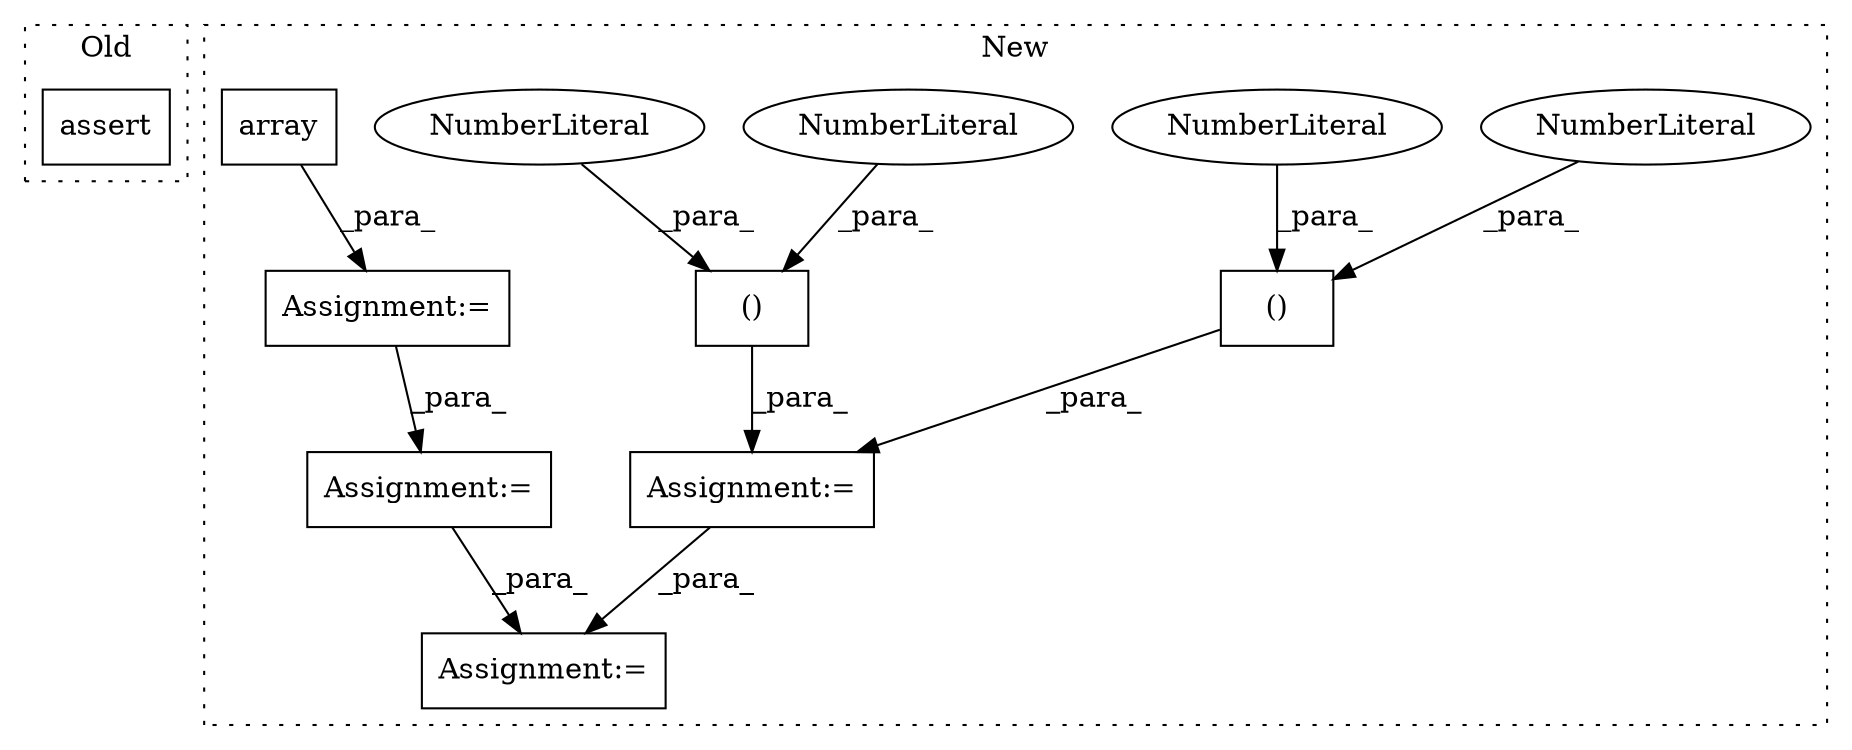 digraph G {
subgraph cluster0 {
1 [label="assert" a="32" s="26959,27013" l="20,1" shape="box"];
label = "Old";
style="dotted";
}
subgraph cluster1 {
2 [label="()" a="106" s="27843" l="15" shape="box"];
3 [label="Assignment:=" a="7" s="27780" l="1" shape="box"];
4 [label="NumberLiteral" a="34" s="27843" l="1" shape="ellipse"];
5 [label="NumberLiteral" a="34" s="27857" l="1" shape="ellipse"];
6 [label="Assignment:=" a="7" s="28265" l="1" shape="box"];
7 [label="Assignment:=" a="7" s="28241" l="1" shape="box"];
8 [label="()" a="106" s="27879" l="15" shape="box"];
9 [label="NumberLiteral" a="34" s="27893" l="1" shape="ellipse"];
10 [label="NumberLiteral" a="34" s="27879" l="1" shape="ellipse"];
11 [label="Assignment:=" a="7" s="27912" l="1" shape="box"];
12 [label="array" a="32" s="27919,27968" l="13,1" shape="box"];
label = "New";
style="dotted";
}
2 -> 3 [label="_para_"];
3 -> 6 [label="_para_"];
4 -> 2 [label="_para_"];
5 -> 2 [label="_para_"];
7 -> 6 [label="_para_"];
8 -> 3 [label="_para_"];
9 -> 8 [label="_para_"];
10 -> 8 [label="_para_"];
11 -> 7 [label="_para_"];
12 -> 11 [label="_para_"];
}